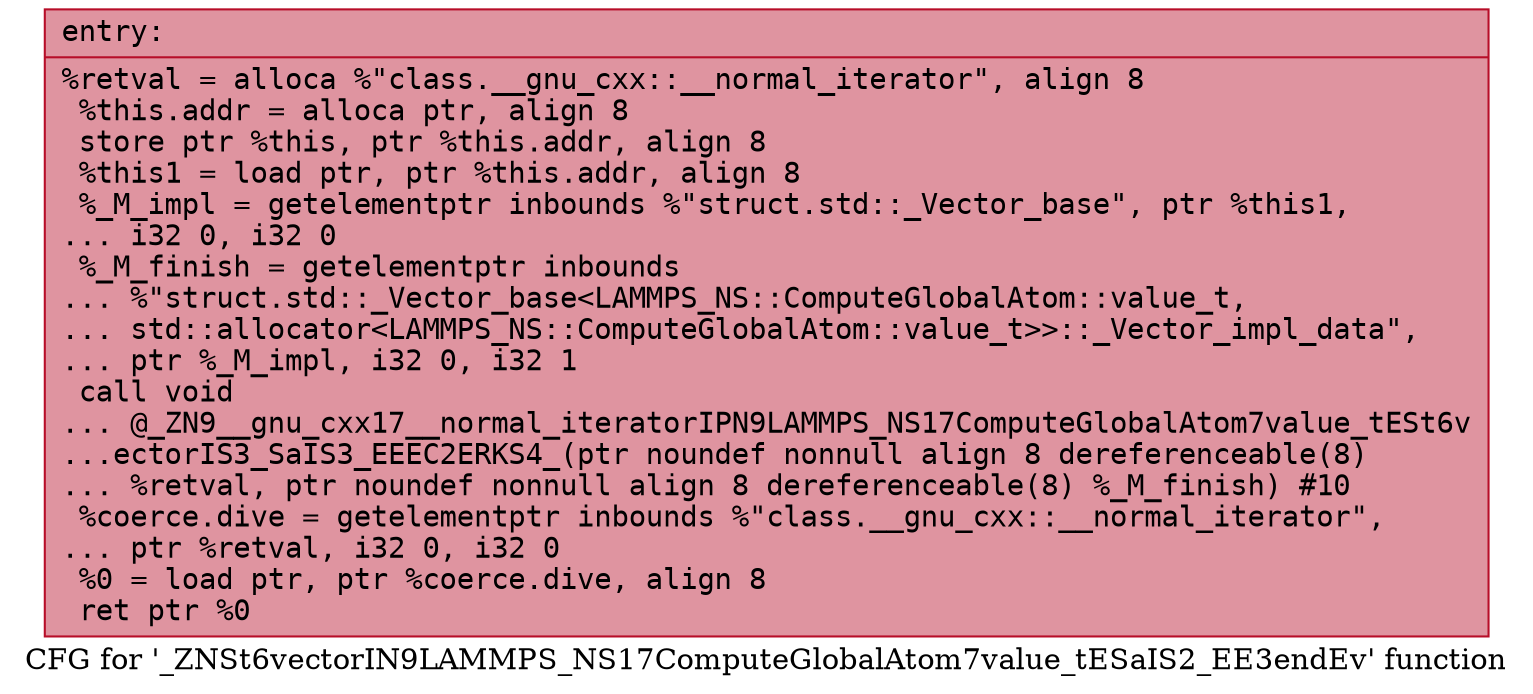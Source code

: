 digraph "CFG for '_ZNSt6vectorIN9LAMMPS_NS17ComputeGlobalAtom7value_tESaIS2_EE3endEv' function" {
	label="CFG for '_ZNSt6vectorIN9LAMMPS_NS17ComputeGlobalAtom7value_tESaIS2_EE3endEv' function";

	Node0x56131eb63dd0 [shape=record,color="#b70d28ff", style=filled, fillcolor="#b70d2870" fontname="Courier",label="{entry:\l|  %retval = alloca %\"class.__gnu_cxx::__normal_iterator\", align 8\l  %this.addr = alloca ptr, align 8\l  store ptr %this, ptr %this.addr, align 8\l  %this1 = load ptr, ptr %this.addr, align 8\l  %_M_impl = getelementptr inbounds %\"struct.std::_Vector_base\", ptr %this1,\l... i32 0, i32 0\l  %_M_finish = getelementptr inbounds\l... %\"struct.std::_Vector_base\<LAMMPS_NS::ComputeGlobalAtom::value_t,\l... std::allocator\<LAMMPS_NS::ComputeGlobalAtom::value_t\>\>::_Vector_impl_data\",\l... ptr %_M_impl, i32 0, i32 1\l  call void\l... @_ZN9__gnu_cxx17__normal_iteratorIPN9LAMMPS_NS17ComputeGlobalAtom7value_tESt6v\l...ectorIS3_SaIS3_EEEC2ERKS4_(ptr noundef nonnull align 8 dereferenceable(8)\l... %retval, ptr noundef nonnull align 8 dereferenceable(8) %_M_finish) #10\l  %coerce.dive = getelementptr inbounds %\"class.__gnu_cxx::__normal_iterator\",\l... ptr %retval, i32 0, i32 0\l  %0 = load ptr, ptr %coerce.dive, align 8\l  ret ptr %0\l}"];
}
